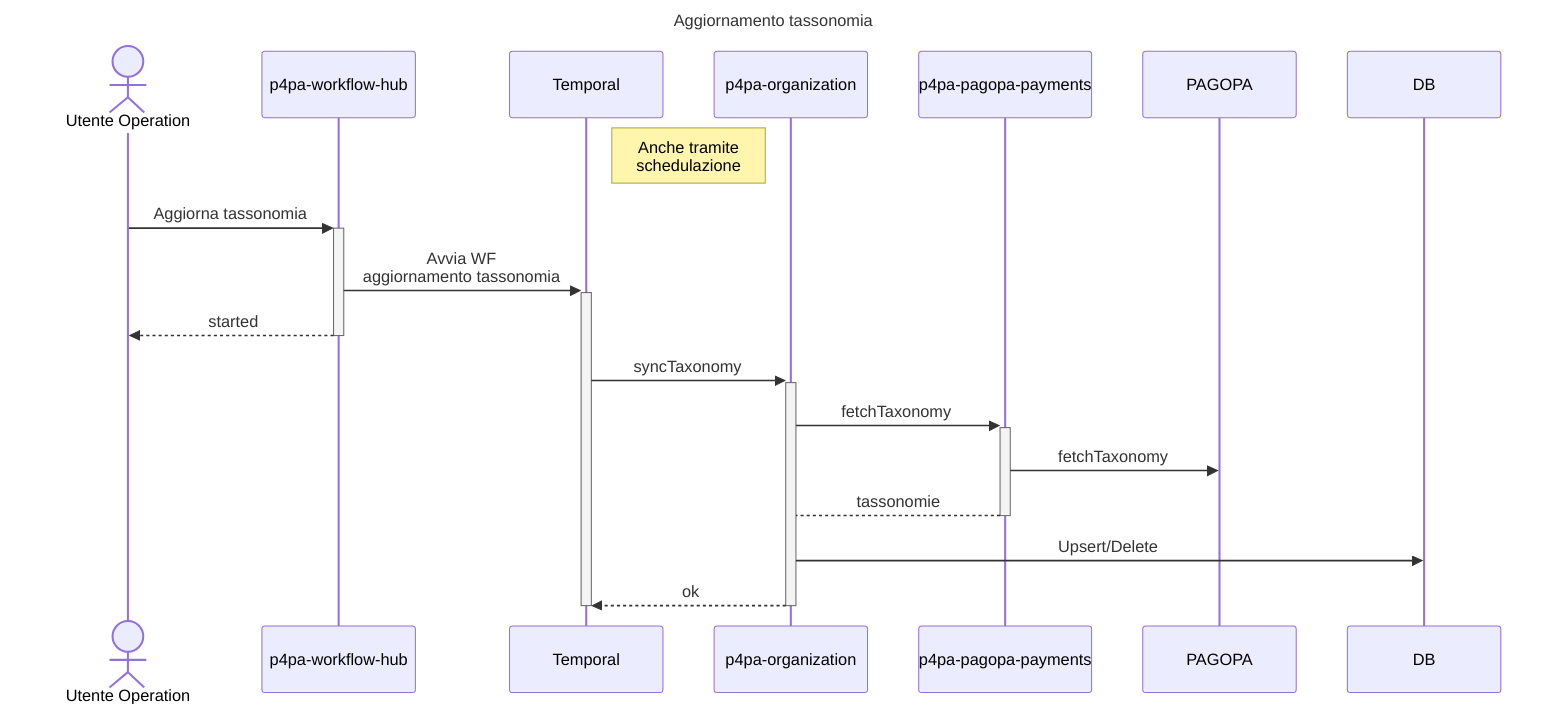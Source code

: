 ---
title: Aggiornamento tassonomia
---
sequenceDiagram
    actor USER as Utente Operation
    participant MS_WF as p4pa-workflow-hub
    participant WF as Temporal
    participant MS_ORG as p4pa-organization
    participant MS_PAGOPA_PAY as p4pa-pagopa-payments
    participant PAGOPA
    participant DB

    note right of WF: Anche tramite<BR />schedulazione

    USER ->>+ MS_WF: Aggiorna tassonomia
        MS_WF ->>+ WF: Avvia WF<BR />aggiornamento tassonomia
        MS_WF -->>- USER: started

    WF ->>+ MS_ORG: syncTaxonomy
        MS_ORG ->>+ MS_PAGOPA_PAY: fetchTaxonomy
            MS_PAGOPA_PAY ->> PAGOPA: fetchTaxonomy
            MS_PAGOPA_PAY -->- MS_ORG: tassonomie
        MS_ORG ->> DB: Upsert/Delete
        MS_ORG -->>- WF: ok
    deactivate WF
